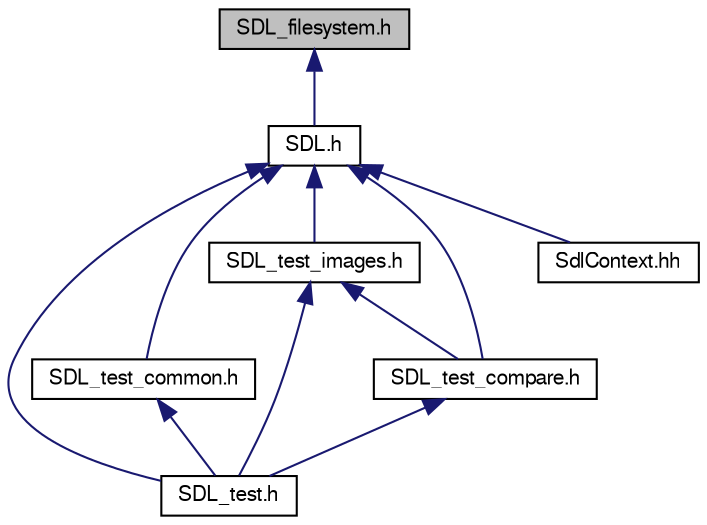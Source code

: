 digraph "SDL_filesystem.h"
{
  edge [fontname="FreeSans",fontsize="10",labelfontname="FreeSans",labelfontsize="10"];
  node [fontname="FreeSans",fontsize="10",shape=record];
  Node1 [label="SDL_filesystem.h",height=0.2,width=0.4,color="black", fillcolor="grey75", style="filled" fontcolor="black"];
  Node1 -> Node2 [dir="back",color="midnightblue",fontsize="10",style="solid",fontname="FreeSans"];
  Node2 [label="SDL.h",height=0.2,width=0.4,color="black", fillcolor="white", style="filled",URL="$de/ddc/_s_d_l_8h.html"];
  Node2 -> Node3 [dir="back",color="midnightblue",fontsize="10",style="solid",fontname="FreeSans"];
  Node3 [label="SDL_test.h",height=0.2,width=0.4,color="black", fillcolor="white", style="filled",URL="$dd/d3b/_s_d_l__test_8h.html"];
  Node2 -> Node4 [dir="back",color="midnightblue",fontsize="10",style="solid",fontname="FreeSans"];
  Node4 [label="SDL_test_common.h",height=0.2,width=0.4,color="black", fillcolor="white", style="filled",URL="$dc/dc7/_s_d_l__test__common_8h.html"];
  Node4 -> Node3 [dir="back",color="midnightblue",fontsize="10",style="solid",fontname="FreeSans"];
  Node2 -> Node5 [dir="back",color="midnightblue",fontsize="10",style="solid",fontname="FreeSans"];
  Node5 [label="SDL_test_images.h",height=0.2,width=0.4,color="black", fillcolor="white", style="filled",URL="$d4/d55/_s_d_l__test__images_8h.html"];
  Node5 -> Node3 [dir="back",color="midnightblue",fontsize="10",style="solid",fontname="FreeSans"];
  Node5 -> Node6 [dir="back",color="midnightblue",fontsize="10",style="solid",fontname="FreeSans"];
  Node6 [label="SDL_test_compare.h",height=0.2,width=0.4,color="black", fillcolor="white", style="filled",URL="$d8/d59/_s_d_l__test__compare_8h.html"];
  Node6 -> Node3 [dir="back",color="midnightblue",fontsize="10",style="solid",fontname="FreeSans"];
  Node2 -> Node6 [dir="back",color="midnightblue",fontsize="10",style="solid",fontname="FreeSans"];
  Node2 -> Node7 [dir="back",color="midnightblue",fontsize="10",style="solid",fontname="FreeSans"];
  Node7 [label="SdlContext.hh",height=0.2,width=0.4,color="black", fillcolor="white", style="filled",URL="$d5/d6f/_sdl_context_8hh.html"];
}
